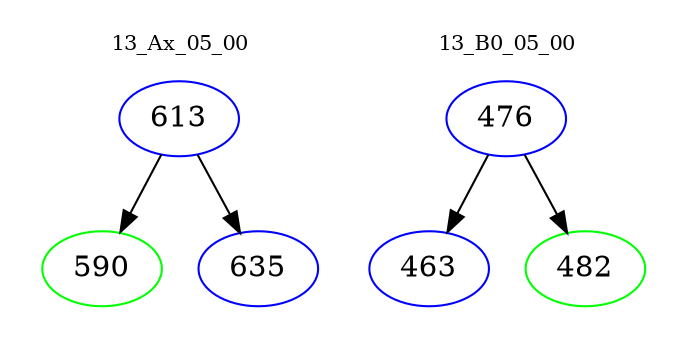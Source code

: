digraph{
subgraph cluster_0 {
color = white
label = "13_Ax_05_00";
fontsize=10;
T0_613 [label="613", color="blue"]
T0_613 -> T0_590 [color="black"]
T0_590 [label="590", color="green"]
T0_613 -> T0_635 [color="black"]
T0_635 [label="635", color="blue"]
}
subgraph cluster_1 {
color = white
label = "13_B0_05_00";
fontsize=10;
T1_476 [label="476", color="blue"]
T1_476 -> T1_463 [color="black"]
T1_463 [label="463", color="blue"]
T1_476 -> T1_482 [color="black"]
T1_482 [label="482", color="green"]
}
}
